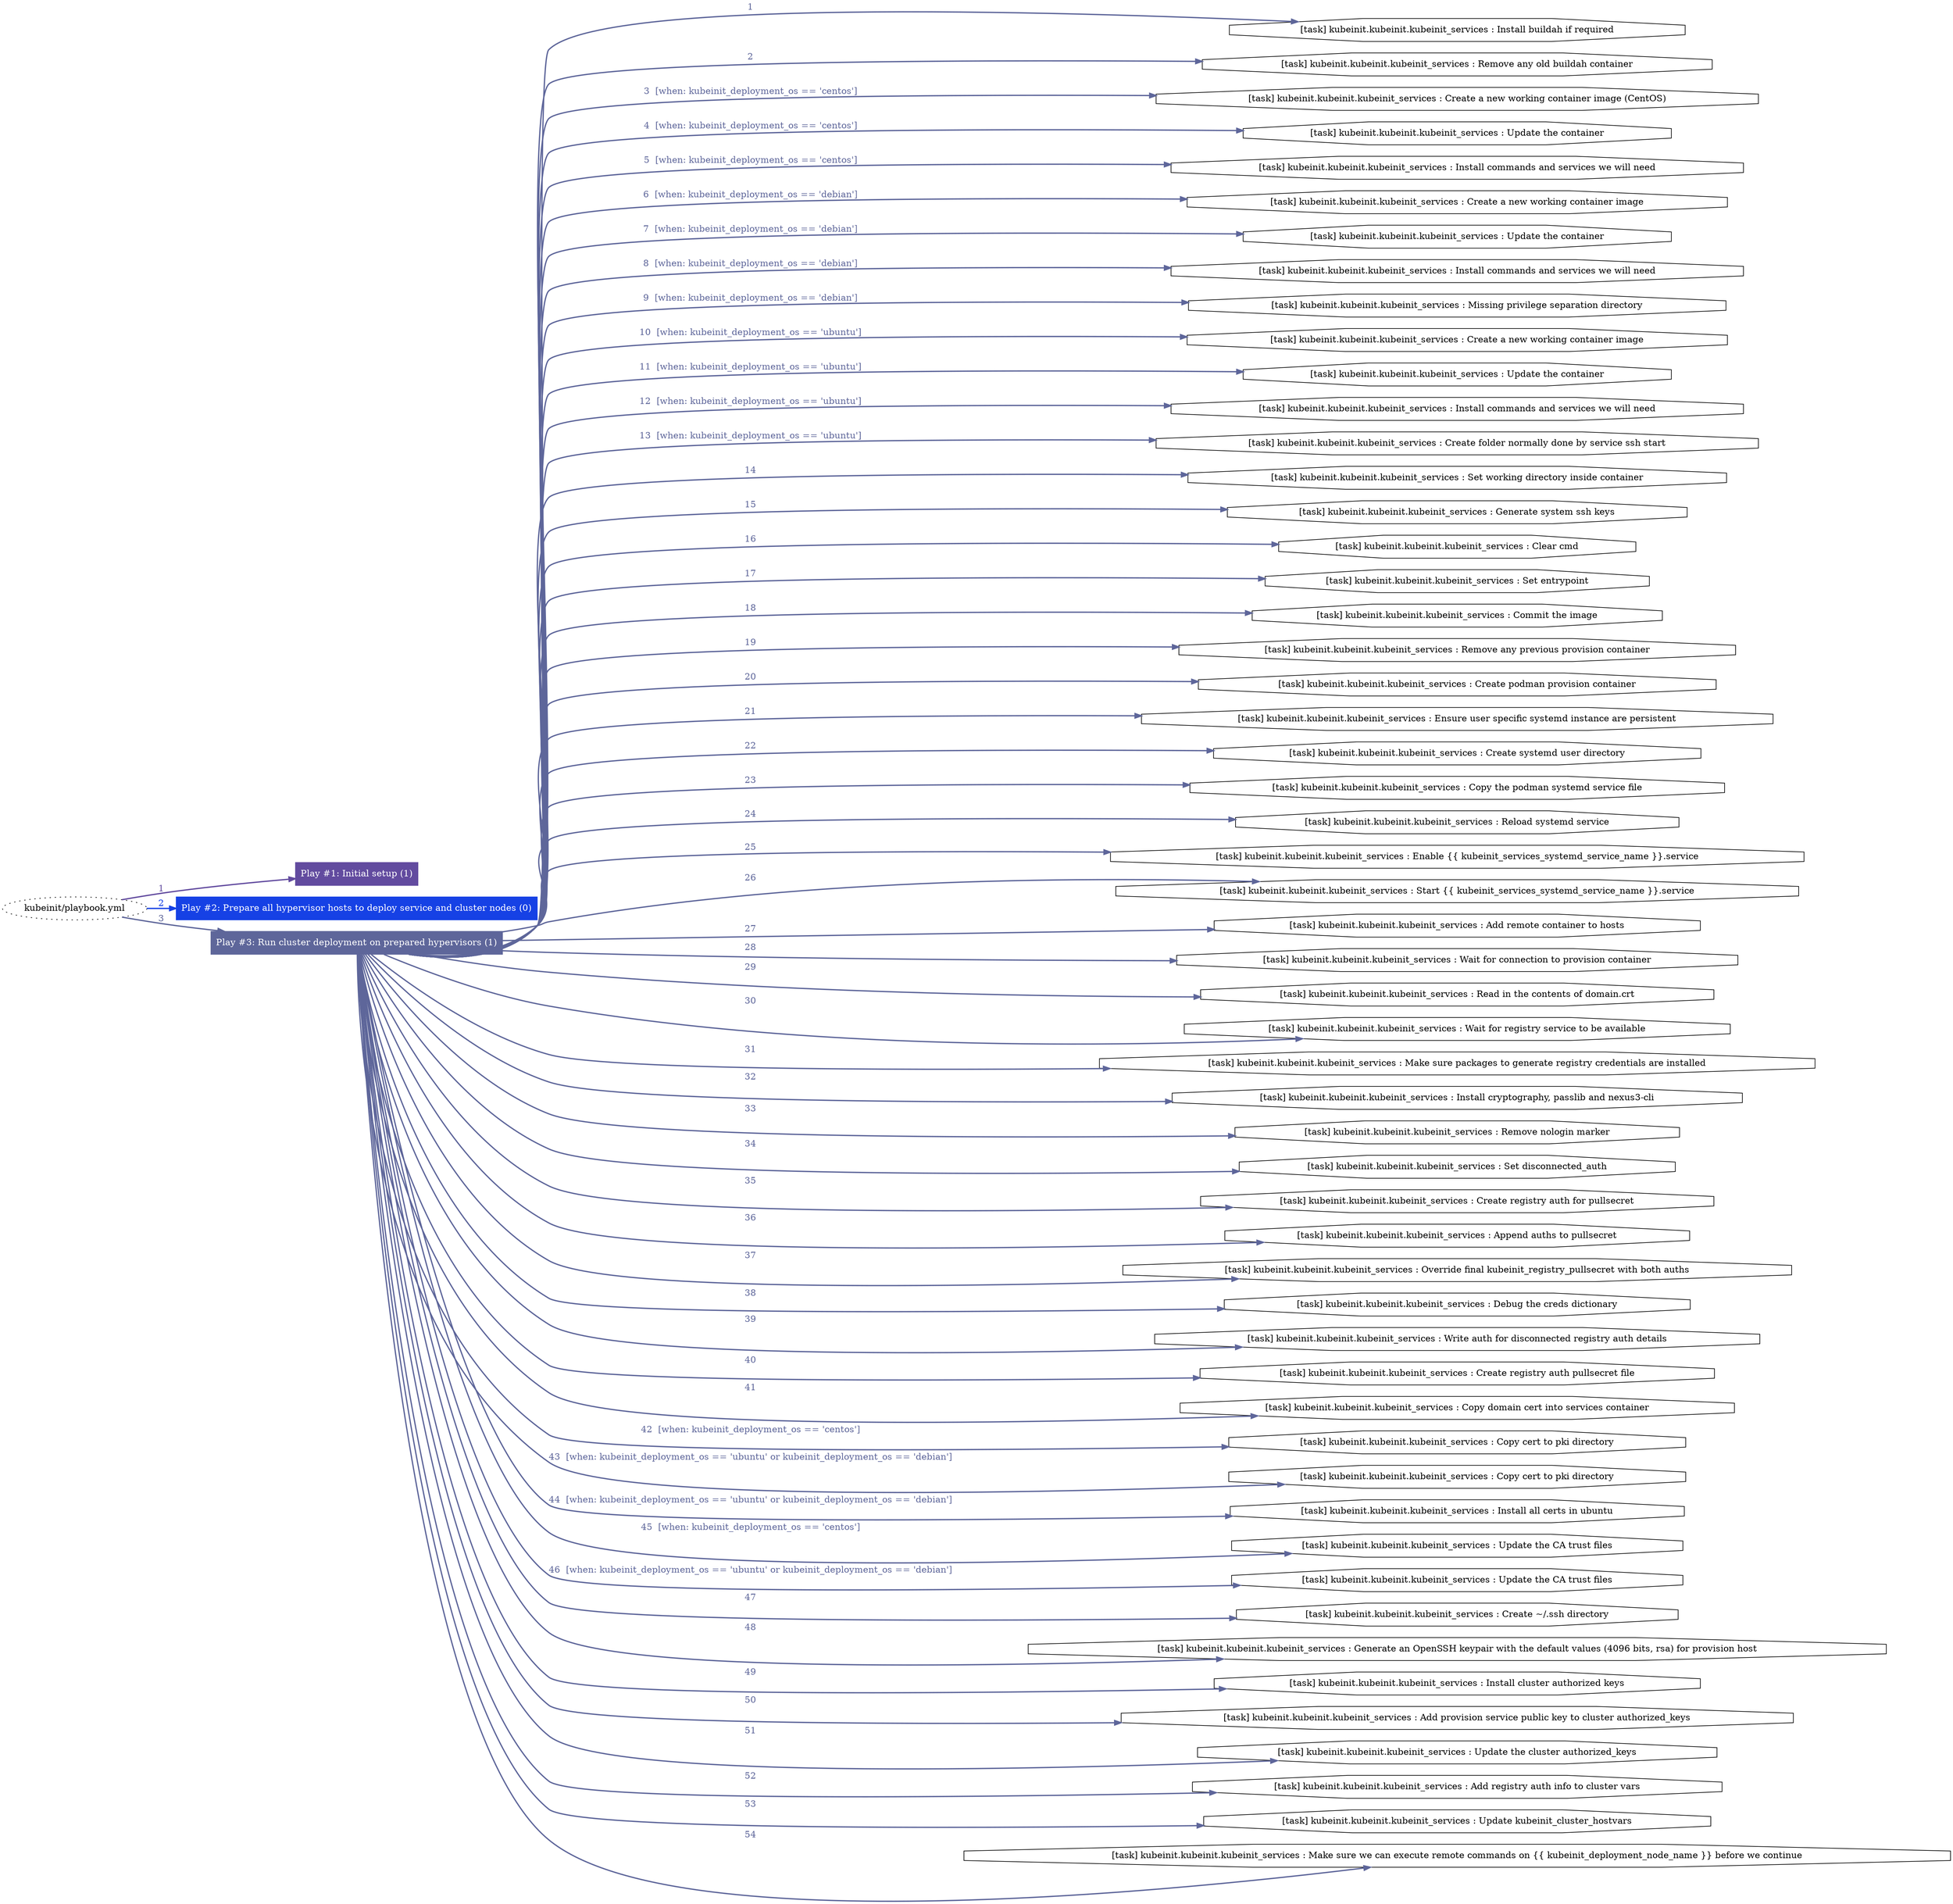digraph "kubeinit/playbook.yml "{
	graph [concentrate=true ordering=in rankdir=LR ratio=fill]
	edge [esep=5 sep=10]
	"kubeinit/playbook.yml" [id=root_node style=dotted]
	subgraph "Play #1: Initial setup (1) "{
		"Play #1: Initial setup (1)" [color="#624b9f" fontcolor="#ffffff" id="play_66e58d1c-e284-453a-9820-a56b27e14a94" shape=box style=filled tooltip=localhost]
		"kubeinit/playbook.yml" -> "Play #1: Initial setup (1)" [label=1 color="#624b9f" fontcolor="#624b9f" id="edge_0c02bdea-9657-4260-900e-9e1f89ebad16" style=bold]
	}
	subgraph "Play #2: Prepare all hypervisor hosts to deploy service and cluster nodes (0) "{
		"Play #2: Prepare all hypervisor hosts to deploy service and cluster nodes (0)" [color="#1641e5" fontcolor="#ffffff" id="play_d952b3e3-cf6b-45d0-96e4-78a52bd3add5" shape=box style=filled tooltip=""]
		"kubeinit/playbook.yml" -> "Play #2: Prepare all hypervisor hosts to deploy service and cluster nodes (0)" [label=2 color="#1641e5" fontcolor="#1641e5" id="edge_748f67af-459f-4c37-a70a-ef6d81d43eb4" style=bold]
	}
	subgraph "Play #3: Run cluster deployment on prepared hypervisors (1) "{
		"Play #3: Run cluster deployment on prepared hypervisors (1)" [color="#5e669a" fontcolor="#ffffff" id="play_6ee2da0c-0db4-4899-afa1-0eb3816a29ca" shape=box style=filled tooltip=localhost]
		"kubeinit/playbook.yml" -> "Play #3: Run cluster deployment on prepared hypervisors (1)" [label=3 color="#5e669a" fontcolor="#5e669a" id="edge_e6058cef-6c47-42a1-b983-aceae9f79f5f" style=bold]
		"task_909e3a50-f2c4-4c39-bce4-a3b8afbd968c" [label="[task] kubeinit.kubeinit.kubeinit_services : Install buildah if required" id="task_909e3a50-f2c4-4c39-bce4-a3b8afbd968c" shape=octagon tooltip="[task] kubeinit.kubeinit.kubeinit_services : Install buildah if required"]
		"Play #3: Run cluster deployment on prepared hypervisors (1)" -> "task_909e3a50-f2c4-4c39-bce4-a3b8afbd968c" [label=1 color="#5e669a" fontcolor="#5e669a" id="edge_445e6dbb-a517-4b1b-9e58-6531b6904512" style=bold]
		"task_2d1c71cf-36b2-4d58-820f-5244a2d96504" [label="[task] kubeinit.kubeinit.kubeinit_services : Remove any old buildah container" id="task_2d1c71cf-36b2-4d58-820f-5244a2d96504" shape=octagon tooltip="[task] kubeinit.kubeinit.kubeinit_services : Remove any old buildah container"]
		"Play #3: Run cluster deployment on prepared hypervisors (1)" -> "task_2d1c71cf-36b2-4d58-820f-5244a2d96504" [label=2 color="#5e669a" fontcolor="#5e669a" id="edge_ca45e004-f04f-4ab1-a19e-f75101294dec" style=bold]
		"task_4b8d4b21-f08f-4089-8560-3381bd280aa7" [label="[task] kubeinit.kubeinit.kubeinit_services : Create a new working container image (CentOS)" id="task_4b8d4b21-f08f-4089-8560-3381bd280aa7" shape=octagon tooltip="[task] kubeinit.kubeinit.kubeinit_services : Create a new working container image (CentOS)"]
		"Play #3: Run cluster deployment on prepared hypervisors (1)" -> "task_4b8d4b21-f08f-4089-8560-3381bd280aa7" [label="3  [when: kubeinit_deployment_os == 'centos']" color="#5e669a" fontcolor="#5e669a" id="edge_f24c604f-798d-4f8d-98ee-e11eaf4dd283" style=bold]
		"task_88b3c1e4-6b70-4cbd-be7f-f21232c9cbea" [label="[task] kubeinit.kubeinit.kubeinit_services : Update the container" id="task_88b3c1e4-6b70-4cbd-be7f-f21232c9cbea" shape=octagon tooltip="[task] kubeinit.kubeinit.kubeinit_services : Update the container"]
		"Play #3: Run cluster deployment on prepared hypervisors (1)" -> "task_88b3c1e4-6b70-4cbd-be7f-f21232c9cbea" [label="4  [when: kubeinit_deployment_os == 'centos']" color="#5e669a" fontcolor="#5e669a" id="edge_fbec57d8-f202-4fab-a3eb-393ab9857cad" style=bold]
		"task_4cd163a0-748b-4774-aa34-8c368cc670e8" [label="[task] kubeinit.kubeinit.kubeinit_services : Install commands and services we will need" id="task_4cd163a0-748b-4774-aa34-8c368cc670e8" shape=octagon tooltip="[task] kubeinit.kubeinit.kubeinit_services : Install commands and services we will need"]
		"Play #3: Run cluster deployment on prepared hypervisors (1)" -> "task_4cd163a0-748b-4774-aa34-8c368cc670e8" [label="5  [when: kubeinit_deployment_os == 'centos']" color="#5e669a" fontcolor="#5e669a" id="edge_132d636e-5742-4492-bdd1-b4fd3a63b1e7" style=bold]
		"task_2299b431-e28d-4254-83b5-ffc81d035027" [label="[task] kubeinit.kubeinit.kubeinit_services : Create a new working container image" id="task_2299b431-e28d-4254-83b5-ffc81d035027" shape=octagon tooltip="[task] kubeinit.kubeinit.kubeinit_services : Create a new working container image"]
		"Play #3: Run cluster deployment on prepared hypervisors (1)" -> "task_2299b431-e28d-4254-83b5-ffc81d035027" [label="6  [when: kubeinit_deployment_os == 'debian']" color="#5e669a" fontcolor="#5e669a" id="edge_e187d02d-ddee-4209-a7fe-3dae2f2ea8e3" style=bold]
		"task_99a92cd7-c788-4d14-91e9-58e076fc0969" [label="[task] kubeinit.kubeinit.kubeinit_services : Update the container" id="task_99a92cd7-c788-4d14-91e9-58e076fc0969" shape=octagon tooltip="[task] kubeinit.kubeinit.kubeinit_services : Update the container"]
		"Play #3: Run cluster deployment on prepared hypervisors (1)" -> "task_99a92cd7-c788-4d14-91e9-58e076fc0969" [label="7  [when: kubeinit_deployment_os == 'debian']" color="#5e669a" fontcolor="#5e669a" id="edge_df046532-e158-499e-beff-11b77c4ec1fa" style=bold]
		"task_db569132-87a7-40c2-805c-3e5d3c3b3015" [label="[task] kubeinit.kubeinit.kubeinit_services : Install commands and services we will need" id="task_db569132-87a7-40c2-805c-3e5d3c3b3015" shape=octagon tooltip="[task] kubeinit.kubeinit.kubeinit_services : Install commands and services we will need"]
		"Play #3: Run cluster deployment on prepared hypervisors (1)" -> "task_db569132-87a7-40c2-805c-3e5d3c3b3015" [label="8  [when: kubeinit_deployment_os == 'debian']" color="#5e669a" fontcolor="#5e669a" id="edge_d4bc2cb4-8b35-41a4-88a3-fa2809ce5739" style=bold]
		"task_3140c039-954b-45f7-8e98-986542605be1" [label="[task] kubeinit.kubeinit.kubeinit_services : Missing privilege separation directory" id="task_3140c039-954b-45f7-8e98-986542605be1" shape=octagon tooltip="[task] kubeinit.kubeinit.kubeinit_services : Missing privilege separation directory"]
		"Play #3: Run cluster deployment on prepared hypervisors (1)" -> "task_3140c039-954b-45f7-8e98-986542605be1" [label="9  [when: kubeinit_deployment_os == 'debian']" color="#5e669a" fontcolor="#5e669a" id="edge_f059e6e2-f567-4881-a5c1-8274294f846f" style=bold]
		"task_52f3109a-568c-483a-b1f5-deb52ca33729" [label="[task] kubeinit.kubeinit.kubeinit_services : Create a new working container image" id="task_52f3109a-568c-483a-b1f5-deb52ca33729" shape=octagon tooltip="[task] kubeinit.kubeinit.kubeinit_services : Create a new working container image"]
		"Play #3: Run cluster deployment on prepared hypervisors (1)" -> "task_52f3109a-568c-483a-b1f5-deb52ca33729" [label="10  [when: kubeinit_deployment_os == 'ubuntu']" color="#5e669a" fontcolor="#5e669a" id="edge_045079a8-566c-46ab-a5c0-e68b2083171c" style=bold]
		"task_6168f116-99d6-416a-af06-58580bb41acd" [label="[task] kubeinit.kubeinit.kubeinit_services : Update the container" id="task_6168f116-99d6-416a-af06-58580bb41acd" shape=octagon tooltip="[task] kubeinit.kubeinit.kubeinit_services : Update the container"]
		"Play #3: Run cluster deployment on prepared hypervisors (1)" -> "task_6168f116-99d6-416a-af06-58580bb41acd" [label="11  [when: kubeinit_deployment_os == 'ubuntu']" color="#5e669a" fontcolor="#5e669a" id="edge_1541f97e-e9aa-46e6-8d93-3445d2366847" style=bold]
		"task_16d0ec43-0eab-4381-86a0-2a40409cdf08" [label="[task] kubeinit.kubeinit.kubeinit_services : Install commands and services we will need" id="task_16d0ec43-0eab-4381-86a0-2a40409cdf08" shape=octagon tooltip="[task] kubeinit.kubeinit.kubeinit_services : Install commands and services we will need"]
		"Play #3: Run cluster deployment on prepared hypervisors (1)" -> "task_16d0ec43-0eab-4381-86a0-2a40409cdf08" [label="12  [when: kubeinit_deployment_os == 'ubuntu']" color="#5e669a" fontcolor="#5e669a" id="edge_2ad018d0-91da-43bc-b30a-6d9fac77738e" style=bold]
		"task_634d2369-f830-48aa-8849-8eb2e8e0cd1c" [label="[task] kubeinit.kubeinit.kubeinit_services : Create folder normally done by service ssh start" id="task_634d2369-f830-48aa-8849-8eb2e8e0cd1c" shape=octagon tooltip="[task] kubeinit.kubeinit.kubeinit_services : Create folder normally done by service ssh start"]
		"Play #3: Run cluster deployment on prepared hypervisors (1)" -> "task_634d2369-f830-48aa-8849-8eb2e8e0cd1c" [label="13  [when: kubeinit_deployment_os == 'ubuntu']" color="#5e669a" fontcolor="#5e669a" id="edge_5e7014c9-44d2-4d25-8ec2-caaff166ffde" style=bold]
		"task_27e43c14-cd99-4fd1-83e2-bff3367b7288" [label="[task] kubeinit.kubeinit.kubeinit_services : Set working directory inside container" id="task_27e43c14-cd99-4fd1-83e2-bff3367b7288" shape=octagon tooltip="[task] kubeinit.kubeinit.kubeinit_services : Set working directory inside container"]
		"Play #3: Run cluster deployment on prepared hypervisors (1)" -> "task_27e43c14-cd99-4fd1-83e2-bff3367b7288" [label=14 color="#5e669a" fontcolor="#5e669a" id="edge_e371b0cc-9608-4042-989a-0219f3cd83fb" style=bold]
		"task_279e9d4b-2de4-4580-82d5-5f6e2b84e800" [label="[task] kubeinit.kubeinit.kubeinit_services : Generate system ssh keys" id="task_279e9d4b-2de4-4580-82d5-5f6e2b84e800" shape=octagon tooltip="[task] kubeinit.kubeinit.kubeinit_services : Generate system ssh keys"]
		"Play #3: Run cluster deployment on prepared hypervisors (1)" -> "task_279e9d4b-2de4-4580-82d5-5f6e2b84e800" [label=15 color="#5e669a" fontcolor="#5e669a" id="edge_b9f0dc7d-4b27-4e37-a7b6-7f67cf5dfc36" style=bold]
		"task_7eebd3fe-fce1-4eba-924a-c20160b39a32" [label="[task] kubeinit.kubeinit.kubeinit_services : Clear cmd" id="task_7eebd3fe-fce1-4eba-924a-c20160b39a32" shape=octagon tooltip="[task] kubeinit.kubeinit.kubeinit_services : Clear cmd"]
		"Play #3: Run cluster deployment on prepared hypervisors (1)" -> "task_7eebd3fe-fce1-4eba-924a-c20160b39a32" [label=16 color="#5e669a" fontcolor="#5e669a" id="edge_242bcba1-8218-4f43-a541-5346a8299c99" style=bold]
		"task_d430aa5d-08b6-4fec-a311-664ddd1df5e2" [label="[task] kubeinit.kubeinit.kubeinit_services : Set entrypoint" id="task_d430aa5d-08b6-4fec-a311-664ddd1df5e2" shape=octagon tooltip="[task] kubeinit.kubeinit.kubeinit_services : Set entrypoint"]
		"Play #3: Run cluster deployment on prepared hypervisors (1)" -> "task_d430aa5d-08b6-4fec-a311-664ddd1df5e2" [label=17 color="#5e669a" fontcolor="#5e669a" id="edge_da6eb46d-de1d-4670-89f4-2d25e6abc5cc" style=bold]
		"task_44acf4a3-3d74-4ba9-8352-4dd14f9d360a" [label="[task] kubeinit.kubeinit.kubeinit_services : Commit the image" id="task_44acf4a3-3d74-4ba9-8352-4dd14f9d360a" shape=octagon tooltip="[task] kubeinit.kubeinit.kubeinit_services : Commit the image"]
		"Play #3: Run cluster deployment on prepared hypervisors (1)" -> "task_44acf4a3-3d74-4ba9-8352-4dd14f9d360a" [label=18 color="#5e669a" fontcolor="#5e669a" id="edge_e6538ff9-1b4d-4200-bf7e-30539cfeb39b" style=bold]
		"task_af00c8dd-7606-4ba8-aff8-0efbde11887d" [label="[task] kubeinit.kubeinit.kubeinit_services : Remove any previous provision container" id="task_af00c8dd-7606-4ba8-aff8-0efbde11887d" shape=octagon tooltip="[task] kubeinit.kubeinit.kubeinit_services : Remove any previous provision container"]
		"Play #3: Run cluster deployment on prepared hypervisors (1)" -> "task_af00c8dd-7606-4ba8-aff8-0efbde11887d" [label=19 color="#5e669a" fontcolor="#5e669a" id="edge_6484859d-f823-4c8f-990e-7cfc3070d74e" style=bold]
		"task_822cad60-591a-4187-a5bf-b584dfea6659" [label="[task] kubeinit.kubeinit.kubeinit_services : Create podman provision container" id="task_822cad60-591a-4187-a5bf-b584dfea6659" shape=octagon tooltip="[task] kubeinit.kubeinit.kubeinit_services : Create podman provision container"]
		"Play #3: Run cluster deployment on prepared hypervisors (1)" -> "task_822cad60-591a-4187-a5bf-b584dfea6659" [label=20 color="#5e669a" fontcolor="#5e669a" id="edge_3bbedd56-986a-43b7-abb9-647d0184ac8d" style=bold]
		"task_93001648-43c6-4be0-b713-d51ba7f6070c" [label="[task] kubeinit.kubeinit.kubeinit_services : Ensure user specific systemd instance are persistent" id="task_93001648-43c6-4be0-b713-d51ba7f6070c" shape=octagon tooltip="[task] kubeinit.kubeinit.kubeinit_services : Ensure user specific systemd instance are persistent"]
		"Play #3: Run cluster deployment on prepared hypervisors (1)" -> "task_93001648-43c6-4be0-b713-d51ba7f6070c" [label=21 color="#5e669a" fontcolor="#5e669a" id="edge_492f2923-d14f-4551-885e-13efb5fa8617" style=bold]
		"task_8f771efa-cfca-40da-8560-2d6fd560a2a9" [label="[task] kubeinit.kubeinit.kubeinit_services : Create systemd user directory" id="task_8f771efa-cfca-40da-8560-2d6fd560a2a9" shape=octagon tooltip="[task] kubeinit.kubeinit.kubeinit_services : Create systemd user directory"]
		"Play #3: Run cluster deployment on prepared hypervisors (1)" -> "task_8f771efa-cfca-40da-8560-2d6fd560a2a9" [label=22 color="#5e669a" fontcolor="#5e669a" id="edge_581a8c92-f5a8-4460-b1df-377548b14588" style=bold]
		"task_d34e0c56-056e-40e3-a385-1ff33ac72900" [label="[task] kubeinit.kubeinit.kubeinit_services : Copy the podman systemd service file" id="task_d34e0c56-056e-40e3-a385-1ff33ac72900" shape=octagon tooltip="[task] kubeinit.kubeinit.kubeinit_services : Copy the podman systemd service file"]
		"Play #3: Run cluster deployment on prepared hypervisors (1)" -> "task_d34e0c56-056e-40e3-a385-1ff33ac72900" [label=23 color="#5e669a" fontcolor="#5e669a" id="edge_3a6c0258-a6d7-4a00-9d20-daee1acdb4a8" style=bold]
		"task_a809f0dd-1643-4a11-93ef-4bb3b7d67082" [label="[task] kubeinit.kubeinit.kubeinit_services : Reload systemd service" id="task_a809f0dd-1643-4a11-93ef-4bb3b7d67082" shape=octagon tooltip="[task] kubeinit.kubeinit.kubeinit_services : Reload systemd service"]
		"Play #3: Run cluster deployment on prepared hypervisors (1)" -> "task_a809f0dd-1643-4a11-93ef-4bb3b7d67082" [label=24 color="#5e669a" fontcolor="#5e669a" id="edge_e97d2c76-0aa9-4166-b0c8-82c7dae50c58" style=bold]
		"task_6b81d98a-1b7c-4a34-8067-d0bbedc2bc0d" [label="[task] kubeinit.kubeinit.kubeinit_services : Enable {{ kubeinit_services_systemd_service_name }}.service" id="task_6b81d98a-1b7c-4a34-8067-d0bbedc2bc0d" shape=octagon tooltip="[task] kubeinit.kubeinit.kubeinit_services : Enable {{ kubeinit_services_systemd_service_name }}.service"]
		"Play #3: Run cluster deployment on prepared hypervisors (1)" -> "task_6b81d98a-1b7c-4a34-8067-d0bbedc2bc0d" [label=25 color="#5e669a" fontcolor="#5e669a" id="edge_e1702f22-4336-4173-891f-af63a2915165" style=bold]
		"task_45c3a598-7f02-4842-9e25-e08aa96cd153" [label="[task] kubeinit.kubeinit.kubeinit_services : Start {{ kubeinit_services_systemd_service_name }}.service" id="task_45c3a598-7f02-4842-9e25-e08aa96cd153" shape=octagon tooltip="[task] kubeinit.kubeinit.kubeinit_services : Start {{ kubeinit_services_systemd_service_name }}.service"]
		"Play #3: Run cluster deployment on prepared hypervisors (1)" -> "task_45c3a598-7f02-4842-9e25-e08aa96cd153" [label=26 color="#5e669a" fontcolor="#5e669a" id="edge_ce93cfa9-19af-4a44-9214-c2b386cde936" style=bold]
		"task_4553caf1-d46b-4c91-9231-e6f8b40f8bf9" [label="[task] kubeinit.kubeinit.kubeinit_services : Add remote container to hosts" id="task_4553caf1-d46b-4c91-9231-e6f8b40f8bf9" shape=octagon tooltip="[task] kubeinit.kubeinit.kubeinit_services : Add remote container to hosts"]
		"Play #3: Run cluster deployment on prepared hypervisors (1)" -> "task_4553caf1-d46b-4c91-9231-e6f8b40f8bf9" [label=27 color="#5e669a" fontcolor="#5e669a" id="edge_5644b6a2-4e63-4e2d-a23e-c62ec30d9529" style=bold]
		"task_71aa630b-1d95-406c-b40d-f573d2ca055e" [label="[task] kubeinit.kubeinit.kubeinit_services : Wait for connection to provision container" id="task_71aa630b-1d95-406c-b40d-f573d2ca055e" shape=octagon tooltip="[task] kubeinit.kubeinit.kubeinit_services : Wait for connection to provision container"]
		"Play #3: Run cluster deployment on prepared hypervisors (1)" -> "task_71aa630b-1d95-406c-b40d-f573d2ca055e" [label=28 color="#5e669a" fontcolor="#5e669a" id="edge_0ddf0a9f-4891-4d68-930b-22cd83f0ea68" style=bold]
		"task_bf2ed092-ac2d-4376-a65d-8c5b885c1781" [label="[task] kubeinit.kubeinit.kubeinit_services : Read in the contents of domain.crt" id="task_bf2ed092-ac2d-4376-a65d-8c5b885c1781" shape=octagon tooltip="[task] kubeinit.kubeinit.kubeinit_services : Read in the contents of domain.crt"]
		"Play #3: Run cluster deployment on prepared hypervisors (1)" -> "task_bf2ed092-ac2d-4376-a65d-8c5b885c1781" [label=29 color="#5e669a" fontcolor="#5e669a" id="edge_e5455dd8-ed6c-4c46-8282-f9b011bdcd0f" style=bold]
		"task_24725f83-75c5-461e-94e5-24602f7aa587" [label="[task] kubeinit.kubeinit.kubeinit_services : Wait for registry service to be available" id="task_24725f83-75c5-461e-94e5-24602f7aa587" shape=octagon tooltip="[task] kubeinit.kubeinit.kubeinit_services : Wait for registry service to be available"]
		"Play #3: Run cluster deployment on prepared hypervisors (1)" -> "task_24725f83-75c5-461e-94e5-24602f7aa587" [label=30 color="#5e669a" fontcolor="#5e669a" id="edge_ab7f52e5-bd57-45b1-904c-7f5c71db3850" style=bold]
		"task_cca2b7d4-c413-4a29-b301-b07c76755e7b" [label="[task] kubeinit.kubeinit.kubeinit_services : Make sure packages to generate registry credentials are installed" id="task_cca2b7d4-c413-4a29-b301-b07c76755e7b" shape=octagon tooltip="[task] kubeinit.kubeinit.kubeinit_services : Make sure packages to generate registry credentials are installed"]
		"Play #3: Run cluster deployment on prepared hypervisors (1)" -> "task_cca2b7d4-c413-4a29-b301-b07c76755e7b" [label=31 color="#5e669a" fontcolor="#5e669a" id="edge_0ec06a3b-38e0-48ac-b26d-b1b47e72647f" style=bold]
		"task_0bfcbfc3-d216-435a-a62a-35f5c3401c1e" [label="[task] kubeinit.kubeinit.kubeinit_services : Install cryptography, passlib and nexus3-cli" id="task_0bfcbfc3-d216-435a-a62a-35f5c3401c1e" shape=octagon tooltip="[task] kubeinit.kubeinit.kubeinit_services : Install cryptography, passlib and nexus3-cli"]
		"Play #3: Run cluster deployment on prepared hypervisors (1)" -> "task_0bfcbfc3-d216-435a-a62a-35f5c3401c1e" [label=32 color="#5e669a" fontcolor="#5e669a" id="edge_2656efe6-eeba-4072-ba11-5e9cb5e6718c" style=bold]
		"task_373fd90a-cef5-444b-96c5-66b966c57b33" [label="[task] kubeinit.kubeinit.kubeinit_services : Remove nologin marker" id="task_373fd90a-cef5-444b-96c5-66b966c57b33" shape=octagon tooltip="[task] kubeinit.kubeinit.kubeinit_services : Remove nologin marker"]
		"Play #3: Run cluster deployment on prepared hypervisors (1)" -> "task_373fd90a-cef5-444b-96c5-66b966c57b33" [label=33 color="#5e669a" fontcolor="#5e669a" id="edge_6d0f870b-011b-4a9b-bbfe-ad1c7ca4039a" style=bold]
		"task_c35df500-d607-41a4-801b-55430c3fb8ac" [label="[task] kubeinit.kubeinit.kubeinit_services : Set disconnected_auth" id="task_c35df500-d607-41a4-801b-55430c3fb8ac" shape=octagon tooltip="[task] kubeinit.kubeinit.kubeinit_services : Set disconnected_auth"]
		"Play #3: Run cluster deployment on prepared hypervisors (1)" -> "task_c35df500-d607-41a4-801b-55430c3fb8ac" [label=34 color="#5e669a" fontcolor="#5e669a" id="edge_405d7393-fae5-4342-b418-ae9177cd401f" style=bold]
		"task_5f57c3bf-29cd-4bad-a358-7b528fa700c5" [label="[task] kubeinit.kubeinit.kubeinit_services : Create registry auth for pullsecret" id="task_5f57c3bf-29cd-4bad-a358-7b528fa700c5" shape=octagon tooltip="[task] kubeinit.kubeinit.kubeinit_services : Create registry auth for pullsecret"]
		"Play #3: Run cluster deployment on prepared hypervisors (1)" -> "task_5f57c3bf-29cd-4bad-a358-7b528fa700c5" [label=35 color="#5e669a" fontcolor="#5e669a" id="edge_65151d93-551c-49de-8d01-572fb05608ff" style=bold]
		"task_f10653fa-c3b2-4402-8d38-6bca6307865f" [label="[task] kubeinit.kubeinit.kubeinit_services : Append auths to pullsecret" id="task_f10653fa-c3b2-4402-8d38-6bca6307865f" shape=octagon tooltip="[task] kubeinit.kubeinit.kubeinit_services : Append auths to pullsecret"]
		"Play #3: Run cluster deployment on prepared hypervisors (1)" -> "task_f10653fa-c3b2-4402-8d38-6bca6307865f" [label=36 color="#5e669a" fontcolor="#5e669a" id="edge_1f7cc07c-5f0e-43a4-9cde-edaf3622175e" style=bold]
		"task_aaee0c83-1ee3-4e30-bf5b-b6dbca58add5" [label="[task] kubeinit.kubeinit.kubeinit_services : Override final kubeinit_registry_pullsecret with both auths" id="task_aaee0c83-1ee3-4e30-bf5b-b6dbca58add5" shape=octagon tooltip="[task] kubeinit.kubeinit.kubeinit_services : Override final kubeinit_registry_pullsecret with both auths"]
		"Play #3: Run cluster deployment on prepared hypervisors (1)" -> "task_aaee0c83-1ee3-4e30-bf5b-b6dbca58add5" [label=37 color="#5e669a" fontcolor="#5e669a" id="edge_7a2eb589-9144-4b1c-92ab-74dfc829d7bd" style=bold]
		"task_7516f1d9-fafc-458d-8a52-a9651ac6eaac" [label="[task] kubeinit.kubeinit.kubeinit_services : Debug the creds dictionary" id="task_7516f1d9-fafc-458d-8a52-a9651ac6eaac" shape=octagon tooltip="[task] kubeinit.kubeinit.kubeinit_services : Debug the creds dictionary"]
		"Play #3: Run cluster deployment on prepared hypervisors (1)" -> "task_7516f1d9-fafc-458d-8a52-a9651ac6eaac" [label=38 color="#5e669a" fontcolor="#5e669a" id="edge_e6aeba5d-7f3d-4723-b884-84dea3d0661a" style=bold]
		"task_8daf1b68-5ca8-416e-8f56-20e1ca2bfccf" [label="[task] kubeinit.kubeinit.kubeinit_services : Write auth for disconnected registry auth details" id="task_8daf1b68-5ca8-416e-8f56-20e1ca2bfccf" shape=octagon tooltip="[task] kubeinit.kubeinit.kubeinit_services : Write auth for disconnected registry auth details"]
		"Play #3: Run cluster deployment on prepared hypervisors (1)" -> "task_8daf1b68-5ca8-416e-8f56-20e1ca2bfccf" [label=39 color="#5e669a" fontcolor="#5e669a" id="edge_38bbda5d-9d3b-48fa-9c7f-4e9a43402e74" style=bold]
		"task_5d83721b-490a-4476-bff6-f5463a09127b" [label="[task] kubeinit.kubeinit.kubeinit_services : Create registry auth pullsecret file" id="task_5d83721b-490a-4476-bff6-f5463a09127b" shape=octagon tooltip="[task] kubeinit.kubeinit.kubeinit_services : Create registry auth pullsecret file"]
		"Play #3: Run cluster deployment on prepared hypervisors (1)" -> "task_5d83721b-490a-4476-bff6-f5463a09127b" [label=40 color="#5e669a" fontcolor="#5e669a" id="edge_9c686138-4c6a-4d3a-a115-004586c621dd" style=bold]
		"task_c086ec25-5b9d-4ff7-a475-87ef9d1b8b2e" [label="[task] kubeinit.kubeinit.kubeinit_services : Copy domain cert into services container" id="task_c086ec25-5b9d-4ff7-a475-87ef9d1b8b2e" shape=octagon tooltip="[task] kubeinit.kubeinit.kubeinit_services : Copy domain cert into services container"]
		"Play #3: Run cluster deployment on prepared hypervisors (1)" -> "task_c086ec25-5b9d-4ff7-a475-87ef9d1b8b2e" [label=41 color="#5e669a" fontcolor="#5e669a" id="edge_c57da058-e9ef-4fda-b230-3f31762ab867" style=bold]
		"task_9cef177f-1ce8-493d-bb35-9ae80f0fb5bf" [label="[task] kubeinit.kubeinit.kubeinit_services : Copy cert to pki directory" id="task_9cef177f-1ce8-493d-bb35-9ae80f0fb5bf" shape=octagon tooltip="[task] kubeinit.kubeinit.kubeinit_services : Copy cert to pki directory"]
		"Play #3: Run cluster deployment on prepared hypervisors (1)" -> "task_9cef177f-1ce8-493d-bb35-9ae80f0fb5bf" [label="42  [when: kubeinit_deployment_os == 'centos']" color="#5e669a" fontcolor="#5e669a" id="edge_295cc695-dd50-429d-99d6-fcc487f7ddc7" style=bold]
		"task_56255f10-4e69-4432-b13c-aea1b2305380" [label="[task] kubeinit.kubeinit.kubeinit_services : Copy cert to pki directory" id="task_56255f10-4e69-4432-b13c-aea1b2305380" shape=octagon tooltip="[task] kubeinit.kubeinit.kubeinit_services : Copy cert to pki directory"]
		"Play #3: Run cluster deployment on prepared hypervisors (1)" -> "task_56255f10-4e69-4432-b13c-aea1b2305380" [label="43  [when: kubeinit_deployment_os == 'ubuntu' or kubeinit_deployment_os == 'debian']" color="#5e669a" fontcolor="#5e669a" id="edge_d33bf8c3-2767-42e1-95d0-5dbb0a2f9f3f" style=bold]
		"task_385c9d65-1c64-4909-b42d-1a71cd8ee06d" [label="[task] kubeinit.kubeinit.kubeinit_services : Install all certs in ubuntu" id="task_385c9d65-1c64-4909-b42d-1a71cd8ee06d" shape=octagon tooltip="[task] kubeinit.kubeinit.kubeinit_services : Install all certs in ubuntu"]
		"Play #3: Run cluster deployment on prepared hypervisors (1)" -> "task_385c9d65-1c64-4909-b42d-1a71cd8ee06d" [label="44  [when: kubeinit_deployment_os == 'ubuntu' or kubeinit_deployment_os == 'debian']" color="#5e669a" fontcolor="#5e669a" id="edge_ad79de3f-6c78-4ca5-b867-5f4f6b34d952" style=bold]
		"task_59b5d6c0-d226-41c6-bf48-34309865eb80" [label="[task] kubeinit.kubeinit.kubeinit_services : Update the CA trust files" id="task_59b5d6c0-d226-41c6-bf48-34309865eb80" shape=octagon tooltip="[task] kubeinit.kubeinit.kubeinit_services : Update the CA trust files"]
		"Play #3: Run cluster deployment on prepared hypervisors (1)" -> "task_59b5d6c0-d226-41c6-bf48-34309865eb80" [label="45  [when: kubeinit_deployment_os == 'centos']" color="#5e669a" fontcolor="#5e669a" id="edge_3b40421a-300e-4736-8fa8-a82fe896ad54" style=bold]
		"task_40e8c1b7-05c6-41ef-b556-7bc419427722" [label="[task] kubeinit.kubeinit.kubeinit_services : Update the CA trust files" id="task_40e8c1b7-05c6-41ef-b556-7bc419427722" shape=octagon tooltip="[task] kubeinit.kubeinit.kubeinit_services : Update the CA trust files"]
		"Play #3: Run cluster deployment on prepared hypervisors (1)" -> "task_40e8c1b7-05c6-41ef-b556-7bc419427722" [label="46  [when: kubeinit_deployment_os == 'ubuntu' or kubeinit_deployment_os == 'debian']" color="#5e669a" fontcolor="#5e669a" id="edge_98203531-a369-421b-9561-c383c490c70f" style=bold]
		"task_1881f32c-10ad-46e6-b3ae-93a9f30ef3a0" [label="[task] kubeinit.kubeinit.kubeinit_services : Create ~/.ssh directory" id="task_1881f32c-10ad-46e6-b3ae-93a9f30ef3a0" shape=octagon tooltip="[task] kubeinit.kubeinit.kubeinit_services : Create ~/.ssh directory"]
		"Play #3: Run cluster deployment on prepared hypervisors (1)" -> "task_1881f32c-10ad-46e6-b3ae-93a9f30ef3a0" [label=47 color="#5e669a" fontcolor="#5e669a" id="edge_6018f4a7-cf9c-4242-b22d-845f64feabc2" style=bold]
		"task_4ad1a75c-a5d1-4d39-b4c7-b54dd6ff591c" [label="[task] kubeinit.kubeinit.kubeinit_services : Generate an OpenSSH keypair with the default values (4096 bits, rsa) for provision host" id="task_4ad1a75c-a5d1-4d39-b4c7-b54dd6ff591c" shape=octagon tooltip="[task] kubeinit.kubeinit.kubeinit_services : Generate an OpenSSH keypair with the default values (4096 bits, rsa) for provision host"]
		"Play #3: Run cluster deployment on prepared hypervisors (1)" -> "task_4ad1a75c-a5d1-4d39-b4c7-b54dd6ff591c" [label=48 color="#5e669a" fontcolor="#5e669a" id="edge_660260b2-2d2e-469e-b9ec-0a6465ed8d58" style=bold]
		"task_d8a1a544-38cb-4013-a057-1ff78ac747b2" [label="[task] kubeinit.kubeinit.kubeinit_services : Install cluster authorized keys" id="task_d8a1a544-38cb-4013-a057-1ff78ac747b2" shape=octagon tooltip="[task] kubeinit.kubeinit.kubeinit_services : Install cluster authorized keys"]
		"Play #3: Run cluster deployment on prepared hypervisors (1)" -> "task_d8a1a544-38cb-4013-a057-1ff78ac747b2" [label=49 color="#5e669a" fontcolor="#5e669a" id="edge_cf77ed36-2563-4ec6-a6fa-ea141cc23aaf" style=bold]
		"task_319b2f97-b06d-410e-a535-370c6eb47dc1" [label="[task] kubeinit.kubeinit.kubeinit_services : Add provision service public key to cluster authorized_keys" id="task_319b2f97-b06d-410e-a535-370c6eb47dc1" shape=octagon tooltip="[task] kubeinit.kubeinit.kubeinit_services : Add provision service public key to cluster authorized_keys"]
		"Play #3: Run cluster deployment on prepared hypervisors (1)" -> "task_319b2f97-b06d-410e-a535-370c6eb47dc1" [label=50 color="#5e669a" fontcolor="#5e669a" id="edge_a751e4ab-c574-4ab5-84b3-ee0f2d21a289" style=bold]
		"task_9fe980ae-d977-4199-be35-5c972ef64772" [label="[task] kubeinit.kubeinit.kubeinit_services : Update the cluster authorized_keys" id="task_9fe980ae-d977-4199-be35-5c972ef64772" shape=octagon tooltip="[task] kubeinit.kubeinit.kubeinit_services : Update the cluster authorized_keys"]
		"Play #3: Run cluster deployment on prepared hypervisors (1)" -> "task_9fe980ae-d977-4199-be35-5c972ef64772" [label=51 color="#5e669a" fontcolor="#5e669a" id="edge_df7080de-e9ae-426a-98be-f7cbb635ca4d" style=bold]
		"task_dee784fd-1a43-47b2-be86-ae2b168e5f36" [label="[task] kubeinit.kubeinit.kubeinit_services : Add registry auth info to cluster vars" id="task_dee784fd-1a43-47b2-be86-ae2b168e5f36" shape=octagon tooltip="[task] kubeinit.kubeinit.kubeinit_services : Add registry auth info to cluster vars"]
		"Play #3: Run cluster deployment on prepared hypervisors (1)" -> "task_dee784fd-1a43-47b2-be86-ae2b168e5f36" [label=52 color="#5e669a" fontcolor="#5e669a" id="edge_715432c4-b4fd-4921-9415-47aa28d1081c" style=bold]
		"task_ed67d27c-0f8f-478d-8fa9-d2800881ab85" [label="[task] kubeinit.kubeinit.kubeinit_services : Update kubeinit_cluster_hostvars" id="task_ed67d27c-0f8f-478d-8fa9-d2800881ab85" shape=octagon tooltip="[task] kubeinit.kubeinit.kubeinit_services : Update kubeinit_cluster_hostvars"]
		"Play #3: Run cluster deployment on prepared hypervisors (1)" -> "task_ed67d27c-0f8f-478d-8fa9-d2800881ab85" [label=53 color="#5e669a" fontcolor="#5e669a" id="edge_1dedda78-72b6-49f2-b16c-1e056a822a17" style=bold]
		"task_a74e28ff-a0af-4188-ba5b-cf7a6c915d1d" [label="[task] kubeinit.kubeinit.kubeinit_services : Make sure we can execute remote commands on {{ kubeinit_deployment_node_name }} before we continue" id="task_a74e28ff-a0af-4188-ba5b-cf7a6c915d1d" shape=octagon tooltip="[task] kubeinit.kubeinit.kubeinit_services : Make sure we can execute remote commands on {{ kubeinit_deployment_node_name }} before we continue"]
		"Play #3: Run cluster deployment on prepared hypervisors (1)" -> "task_a74e28ff-a0af-4188-ba5b-cf7a6c915d1d" [label=54 color="#5e669a" fontcolor="#5e669a" id="edge_21022f3f-7e0e-4681-9fd1-4e803741b2e7" style=bold]
	}
}

